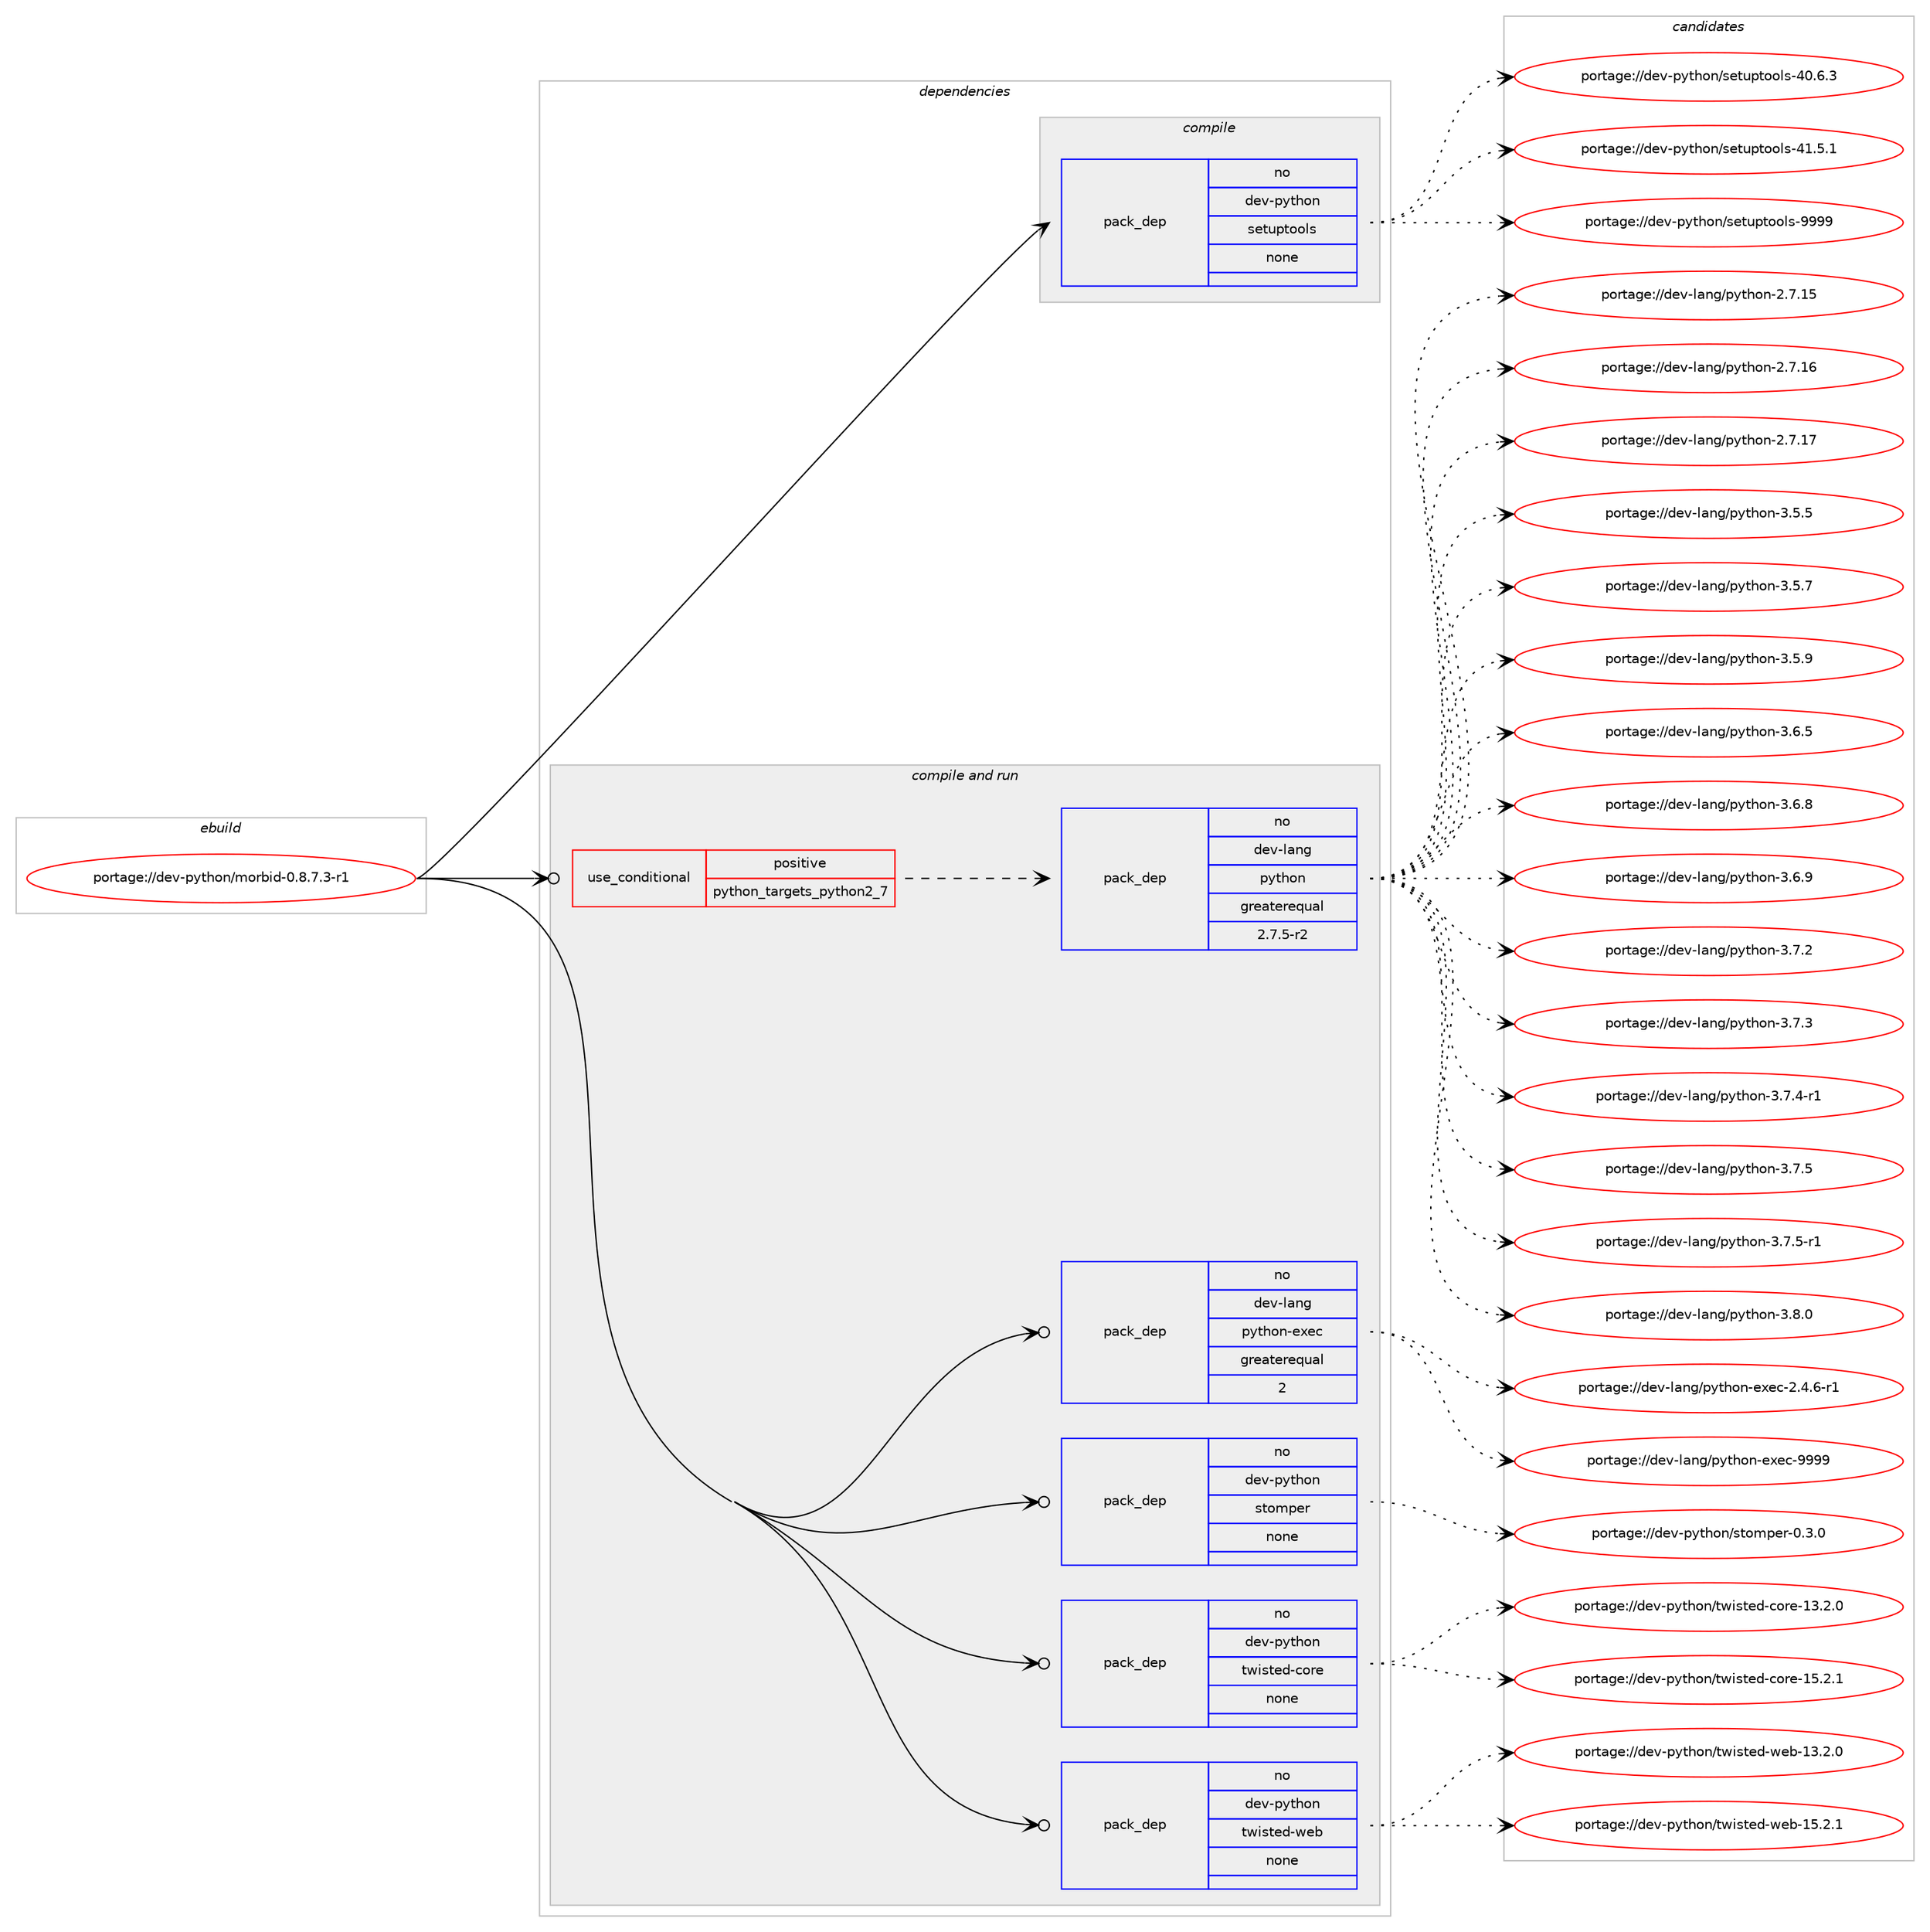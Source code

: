 digraph prolog {

# *************
# Graph options
# *************

newrank=true;
concentrate=true;
compound=true;
graph [rankdir=LR,fontname=Helvetica,fontsize=10,ranksep=1.5];#, ranksep=2.5, nodesep=0.2];
edge  [arrowhead=vee];
node  [fontname=Helvetica,fontsize=10];

# **********
# The ebuild
# **********

subgraph cluster_leftcol {
color=gray;
rank=same;
label=<<i>ebuild</i>>;
id [label="portage://dev-python/morbid-0.8.7.3-r1", color=red, width=4, href="../dev-python/morbid-0.8.7.3-r1.svg"];
}

# ****************
# The dependencies
# ****************

subgraph cluster_midcol {
color=gray;
label=<<i>dependencies</i>>;
subgraph cluster_compile {
fillcolor="#eeeeee";
style=filled;
label=<<i>compile</i>>;
subgraph pack114590 {
dependency149814 [label=<<TABLE BORDER="0" CELLBORDER="1" CELLSPACING="0" CELLPADDING="4" WIDTH="220"><TR><TD ROWSPAN="6" CELLPADDING="30">pack_dep</TD></TR><TR><TD WIDTH="110">no</TD></TR><TR><TD>dev-python</TD></TR><TR><TD>setuptools</TD></TR><TR><TD>none</TD></TR><TR><TD></TD></TR></TABLE>>, shape=none, color=blue];
}
id:e -> dependency149814:w [weight=20,style="solid",arrowhead="vee"];
}
subgraph cluster_compileandrun {
fillcolor="#eeeeee";
style=filled;
label=<<i>compile and run</i>>;
subgraph cond31898 {
dependency149815 [label=<<TABLE BORDER="0" CELLBORDER="1" CELLSPACING="0" CELLPADDING="4"><TR><TD ROWSPAN="3" CELLPADDING="10">use_conditional</TD></TR><TR><TD>positive</TD></TR><TR><TD>python_targets_python2_7</TD></TR></TABLE>>, shape=none, color=red];
subgraph pack114591 {
dependency149816 [label=<<TABLE BORDER="0" CELLBORDER="1" CELLSPACING="0" CELLPADDING="4" WIDTH="220"><TR><TD ROWSPAN="6" CELLPADDING="30">pack_dep</TD></TR><TR><TD WIDTH="110">no</TD></TR><TR><TD>dev-lang</TD></TR><TR><TD>python</TD></TR><TR><TD>greaterequal</TD></TR><TR><TD>2.7.5-r2</TD></TR></TABLE>>, shape=none, color=blue];
}
dependency149815:e -> dependency149816:w [weight=20,style="dashed",arrowhead="vee"];
}
id:e -> dependency149815:w [weight=20,style="solid",arrowhead="odotvee"];
subgraph pack114592 {
dependency149817 [label=<<TABLE BORDER="0" CELLBORDER="1" CELLSPACING="0" CELLPADDING="4" WIDTH="220"><TR><TD ROWSPAN="6" CELLPADDING="30">pack_dep</TD></TR><TR><TD WIDTH="110">no</TD></TR><TR><TD>dev-lang</TD></TR><TR><TD>python-exec</TD></TR><TR><TD>greaterequal</TD></TR><TR><TD>2</TD></TR></TABLE>>, shape=none, color=blue];
}
id:e -> dependency149817:w [weight=20,style="solid",arrowhead="odotvee"];
subgraph pack114593 {
dependency149818 [label=<<TABLE BORDER="0" CELLBORDER="1" CELLSPACING="0" CELLPADDING="4" WIDTH="220"><TR><TD ROWSPAN="6" CELLPADDING="30">pack_dep</TD></TR><TR><TD WIDTH="110">no</TD></TR><TR><TD>dev-python</TD></TR><TR><TD>stomper</TD></TR><TR><TD>none</TD></TR><TR><TD></TD></TR></TABLE>>, shape=none, color=blue];
}
id:e -> dependency149818:w [weight=20,style="solid",arrowhead="odotvee"];
subgraph pack114594 {
dependency149819 [label=<<TABLE BORDER="0" CELLBORDER="1" CELLSPACING="0" CELLPADDING="4" WIDTH="220"><TR><TD ROWSPAN="6" CELLPADDING="30">pack_dep</TD></TR><TR><TD WIDTH="110">no</TD></TR><TR><TD>dev-python</TD></TR><TR><TD>twisted-core</TD></TR><TR><TD>none</TD></TR><TR><TD></TD></TR></TABLE>>, shape=none, color=blue];
}
id:e -> dependency149819:w [weight=20,style="solid",arrowhead="odotvee"];
subgraph pack114595 {
dependency149820 [label=<<TABLE BORDER="0" CELLBORDER="1" CELLSPACING="0" CELLPADDING="4" WIDTH="220"><TR><TD ROWSPAN="6" CELLPADDING="30">pack_dep</TD></TR><TR><TD WIDTH="110">no</TD></TR><TR><TD>dev-python</TD></TR><TR><TD>twisted-web</TD></TR><TR><TD>none</TD></TR><TR><TD></TD></TR></TABLE>>, shape=none, color=blue];
}
id:e -> dependency149820:w [weight=20,style="solid",arrowhead="odotvee"];
}
subgraph cluster_run {
fillcolor="#eeeeee";
style=filled;
label=<<i>run</i>>;
}
}

# **************
# The candidates
# **************

subgraph cluster_choices {
rank=same;
color=gray;
label=<<i>candidates</i>>;

subgraph choice114590 {
color=black;
nodesep=1;
choiceportage100101118451121211161041111104711510111611711211611111110811545524846544651 [label="portage://dev-python/setuptools-40.6.3", color=red, width=4,href="../dev-python/setuptools-40.6.3.svg"];
choiceportage100101118451121211161041111104711510111611711211611111110811545524946534649 [label="portage://dev-python/setuptools-41.5.1", color=red, width=4,href="../dev-python/setuptools-41.5.1.svg"];
choiceportage10010111845112121116104111110471151011161171121161111111081154557575757 [label="portage://dev-python/setuptools-9999", color=red, width=4,href="../dev-python/setuptools-9999.svg"];
dependency149814:e -> choiceportage100101118451121211161041111104711510111611711211611111110811545524846544651:w [style=dotted,weight="100"];
dependency149814:e -> choiceportage100101118451121211161041111104711510111611711211611111110811545524946534649:w [style=dotted,weight="100"];
dependency149814:e -> choiceportage10010111845112121116104111110471151011161171121161111111081154557575757:w [style=dotted,weight="100"];
}
subgraph choice114591 {
color=black;
nodesep=1;
choiceportage10010111845108971101034711212111610411111045504655464953 [label="portage://dev-lang/python-2.7.15", color=red, width=4,href="../dev-lang/python-2.7.15.svg"];
choiceportage10010111845108971101034711212111610411111045504655464954 [label="portage://dev-lang/python-2.7.16", color=red, width=4,href="../dev-lang/python-2.7.16.svg"];
choiceportage10010111845108971101034711212111610411111045504655464955 [label="portage://dev-lang/python-2.7.17", color=red, width=4,href="../dev-lang/python-2.7.17.svg"];
choiceportage100101118451089711010347112121116104111110455146534653 [label="portage://dev-lang/python-3.5.5", color=red, width=4,href="../dev-lang/python-3.5.5.svg"];
choiceportage100101118451089711010347112121116104111110455146534655 [label="portage://dev-lang/python-3.5.7", color=red, width=4,href="../dev-lang/python-3.5.7.svg"];
choiceportage100101118451089711010347112121116104111110455146534657 [label="portage://dev-lang/python-3.5.9", color=red, width=4,href="../dev-lang/python-3.5.9.svg"];
choiceportage100101118451089711010347112121116104111110455146544653 [label="portage://dev-lang/python-3.6.5", color=red, width=4,href="../dev-lang/python-3.6.5.svg"];
choiceportage100101118451089711010347112121116104111110455146544656 [label="portage://dev-lang/python-3.6.8", color=red, width=4,href="../dev-lang/python-3.6.8.svg"];
choiceportage100101118451089711010347112121116104111110455146544657 [label="portage://dev-lang/python-3.6.9", color=red, width=4,href="../dev-lang/python-3.6.9.svg"];
choiceportage100101118451089711010347112121116104111110455146554650 [label="portage://dev-lang/python-3.7.2", color=red, width=4,href="../dev-lang/python-3.7.2.svg"];
choiceportage100101118451089711010347112121116104111110455146554651 [label="portage://dev-lang/python-3.7.3", color=red, width=4,href="../dev-lang/python-3.7.3.svg"];
choiceportage1001011184510897110103471121211161041111104551465546524511449 [label="portage://dev-lang/python-3.7.4-r1", color=red, width=4,href="../dev-lang/python-3.7.4-r1.svg"];
choiceportage100101118451089711010347112121116104111110455146554653 [label="portage://dev-lang/python-3.7.5", color=red, width=4,href="../dev-lang/python-3.7.5.svg"];
choiceportage1001011184510897110103471121211161041111104551465546534511449 [label="portage://dev-lang/python-3.7.5-r1", color=red, width=4,href="../dev-lang/python-3.7.5-r1.svg"];
choiceportage100101118451089711010347112121116104111110455146564648 [label="portage://dev-lang/python-3.8.0", color=red, width=4,href="../dev-lang/python-3.8.0.svg"];
dependency149816:e -> choiceportage10010111845108971101034711212111610411111045504655464953:w [style=dotted,weight="100"];
dependency149816:e -> choiceportage10010111845108971101034711212111610411111045504655464954:w [style=dotted,weight="100"];
dependency149816:e -> choiceportage10010111845108971101034711212111610411111045504655464955:w [style=dotted,weight="100"];
dependency149816:e -> choiceportage100101118451089711010347112121116104111110455146534653:w [style=dotted,weight="100"];
dependency149816:e -> choiceportage100101118451089711010347112121116104111110455146534655:w [style=dotted,weight="100"];
dependency149816:e -> choiceportage100101118451089711010347112121116104111110455146534657:w [style=dotted,weight="100"];
dependency149816:e -> choiceportage100101118451089711010347112121116104111110455146544653:w [style=dotted,weight="100"];
dependency149816:e -> choiceportage100101118451089711010347112121116104111110455146544656:w [style=dotted,weight="100"];
dependency149816:e -> choiceportage100101118451089711010347112121116104111110455146544657:w [style=dotted,weight="100"];
dependency149816:e -> choiceportage100101118451089711010347112121116104111110455146554650:w [style=dotted,weight="100"];
dependency149816:e -> choiceportage100101118451089711010347112121116104111110455146554651:w [style=dotted,weight="100"];
dependency149816:e -> choiceportage1001011184510897110103471121211161041111104551465546524511449:w [style=dotted,weight="100"];
dependency149816:e -> choiceportage100101118451089711010347112121116104111110455146554653:w [style=dotted,weight="100"];
dependency149816:e -> choiceportage1001011184510897110103471121211161041111104551465546534511449:w [style=dotted,weight="100"];
dependency149816:e -> choiceportage100101118451089711010347112121116104111110455146564648:w [style=dotted,weight="100"];
}
subgraph choice114592 {
color=black;
nodesep=1;
choiceportage10010111845108971101034711212111610411111045101120101994550465246544511449 [label="portage://dev-lang/python-exec-2.4.6-r1", color=red, width=4,href="../dev-lang/python-exec-2.4.6-r1.svg"];
choiceportage10010111845108971101034711212111610411111045101120101994557575757 [label="portage://dev-lang/python-exec-9999", color=red, width=4,href="../dev-lang/python-exec-9999.svg"];
dependency149817:e -> choiceportage10010111845108971101034711212111610411111045101120101994550465246544511449:w [style=dotted,weight="100"];
dependency149817:e -> choiceportage10010111845108971101034711212111610411111045101120101994557575757:w [style=dotted,weight="100"];
}
subgraph choice114593 {
color=black;
nodesep=1;
choiceportage1001011184511212111610411111047115116111109112101114454846514648 [label="portage://dev-python/stomper-0.3.0", color=red, width=4,href="../dev-python/stomper-0.3.0.svg"];
dependency149818:e -> choiceportage1001011184511212111610411111047115116111109112101114454846514648:w [style=dotted,weight="100"];
}
subgraph choice114594 {
color=black;
nodesep=1;
choiceportage1001011184511212111610411111047116119105115116101100459911111410145495146504648 [label="portage://dev-python/twisted-core-13.2.0", color=red, width=4,href="../dev-python/twisted-core-13.2.0.svg"];
choiceportage1001011184511212111610411111047116119105115116101100459911111410145495346504649 [label="portage://dev-python/twisted-core-15.2.1", color=red, width=4,href="../dev-python/twisted-core-15.2.1.svg"];
dependency149819:e -> choiceportage1001011184511212111610411111047116119105115116101100459911111410145495146504648:w [style=dotted,weight="100"];
dependency149819:e -> choiceportage1001011184511212111610411111047116119105115116101100459911111410145495346504649:w [style=dotted,weight="100"];
}
subgraph choice114595 {
color=black;
nodesep=1;
choiceportage1001011184511212111610411111047116119105115116101100451191019845495146504648 [label="portage://dev-python/twisted-web-13.2.0", color=red, width=4,href="../dev-python/twisted-web-13.2.0.svg"];
choiceportage1001011184511212111610411111047116119105115116101100451191019845495346504649 [label="portage://dev-python/twisted-web-15.2.1", color=red, width=4,href="../dev-python/twisted-web-15.2.1.svg"];
dependency149820:e -> choiceportage1001011184511212111610411111047116119105115116101100451191019845495146504648:w [style=dotted,weight="100"];
dependency149820:e -> choiceportage1001011184511212111610411111047116119105115116101100451191019845495346504649:w [style=dotted,weight="100"];
}
}

}
